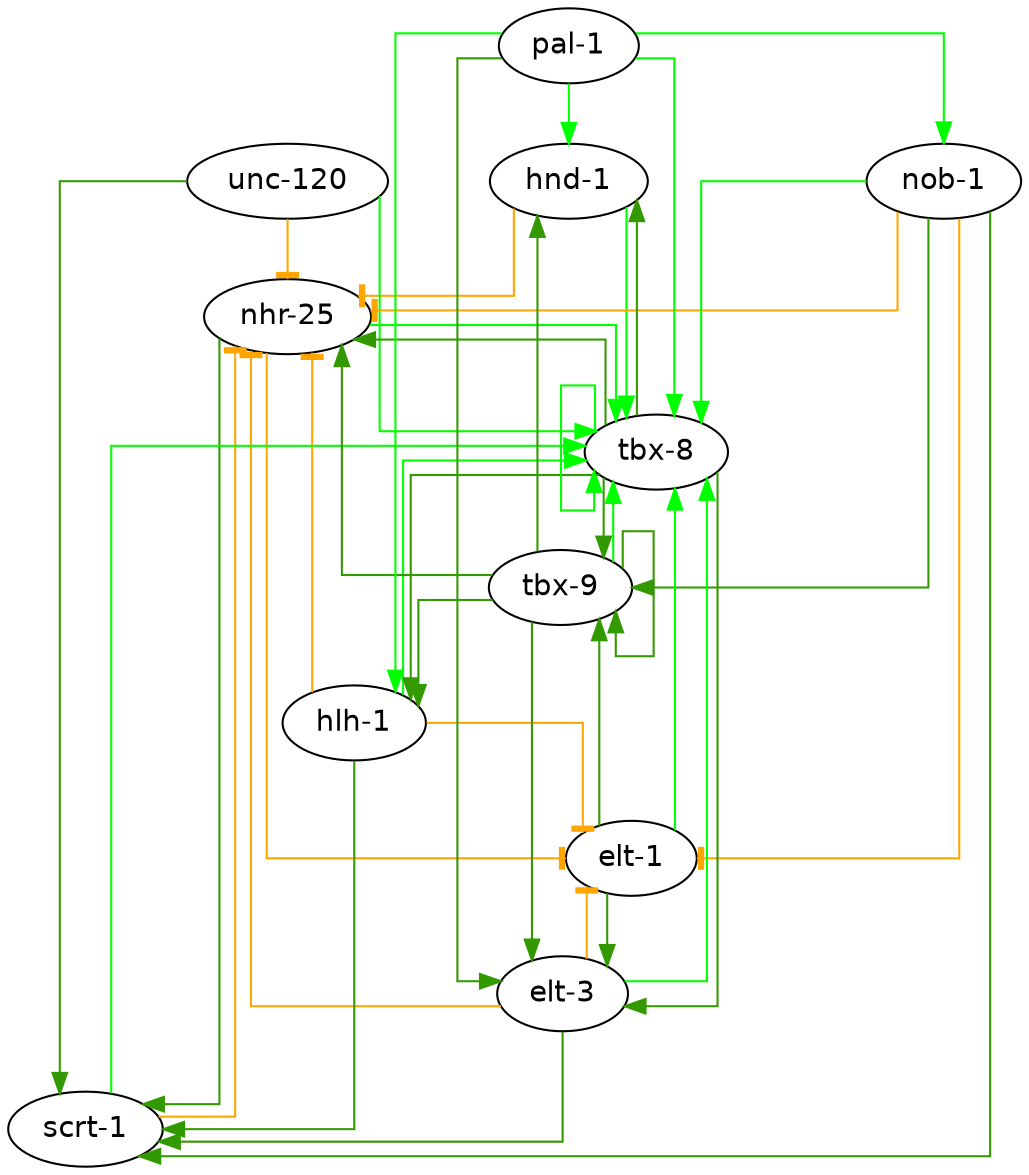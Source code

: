 digraph {
  graph [fontname = "helvetica", nodesep=0.300000, splines=ortho, ranksep=0.400000, rank=same];
  node [fontname = "helvetica", color="#000000", style=filled, fillcolor="#ffffff"];
  edge [fontname = "helvetica", penwidth=1];
  "hnd-1" -> "nhr-25"[color="orange", arrowhead="tee"]
"unc-120" -> "nhr-25"[color="orange", arrowhead="tee"]
"nob-1" -> "nhr-25"[color="orange", arrowhead="tee"]
"elt-3" -> "nhr-25"[color="orange", arrowhead="tee"]
"hlh-1" -> "nhr-25"[color="orange", arrowhead="tee"]
"tbx-8" -> "nhr-25"[color="#339900"]
"scrt-1" -> "nhr-25"[color="orange", arrowhead="tee"]
"tbx-9" -> "nhr-25"[color="#339900"]
"pal-1" -> "hlh-1"[color="#00ff00"]
"tbx-8" -> "hlh-1"[color="#339900"]
"tbx-9" -> "hlh-1"[color="#339900"]
"pal-1" -> "elt-3"[color="#339900"]
"tbx-8" -> "elt-3"[color="#339900"]
"elt-1" -> "elt-3"[color="#339900"]
"tbx-9" -> "elt-3"[color="#339900"]
"pal-1" -> "nob-1"[color="#00ff00"]
"unc-120" -> "scrt-1"[color="#339900"]
"nob-1" -> "scrt-1"[color="#339900"]
"elt-3" -> "scrt-1"[color="#339900"]
"nhr-25" -> "scrt-1"[color="#339900"]
"hlh-1" -> "scrt-1"[color="#339900"]
"pal-1" -> "hnd-1"[color="#00ff00"]
"tbx-8" -> "hnd-1"[color="#339900"]
"tbx-9" -> "hnd-1"[color="#339900"]
"pal-1" -> "tbx-8"[color="#00ff00"]
"hnd-1" -> "tbx-8"[color="#00ff00"]
"unc-120" -> "tbx-8"[color="#00ff00"]
"nob-1" -> "tbx-8"[color="#00ff00"]
"elt-3" -> "tbx-8"[color="#00ff00"]
"nhr-25" -> "tbx-8"[color="#00ff00"]
"hlh-1" -> "tbx-8"[color="#00ff00"]
"tbx-8" -> "tbx-8"[color="#00ff00"]
"elt-1" -> "tbx-8"[color="#00ff00"]
"scrt-1" -> "tbx-8"[color="#00ff00"]
"tbx-9" -> "tbx-8"[color="#00ff00"]
"nob-1" -> "elt-1"[color="orange", arrowhead="tee"]
"elt-3" -> "elt-1"[color="orange", arrowhead="tee"]
"nhr-25" -> "elt-1"[color="orange", arrowhead="tee"]
"hlh-1" -> "elt-1"[color="orange", arrowhead="tee"]
"nob-1" -> "tbx-9"[color="#339900"]
"tbx-8" -> "tbx-9"[color="#339900"]
"elt-1" -> "tbx-9"[color="#339900"]
"tbx-9" -> "tbx-9"[color="#339900"]
}